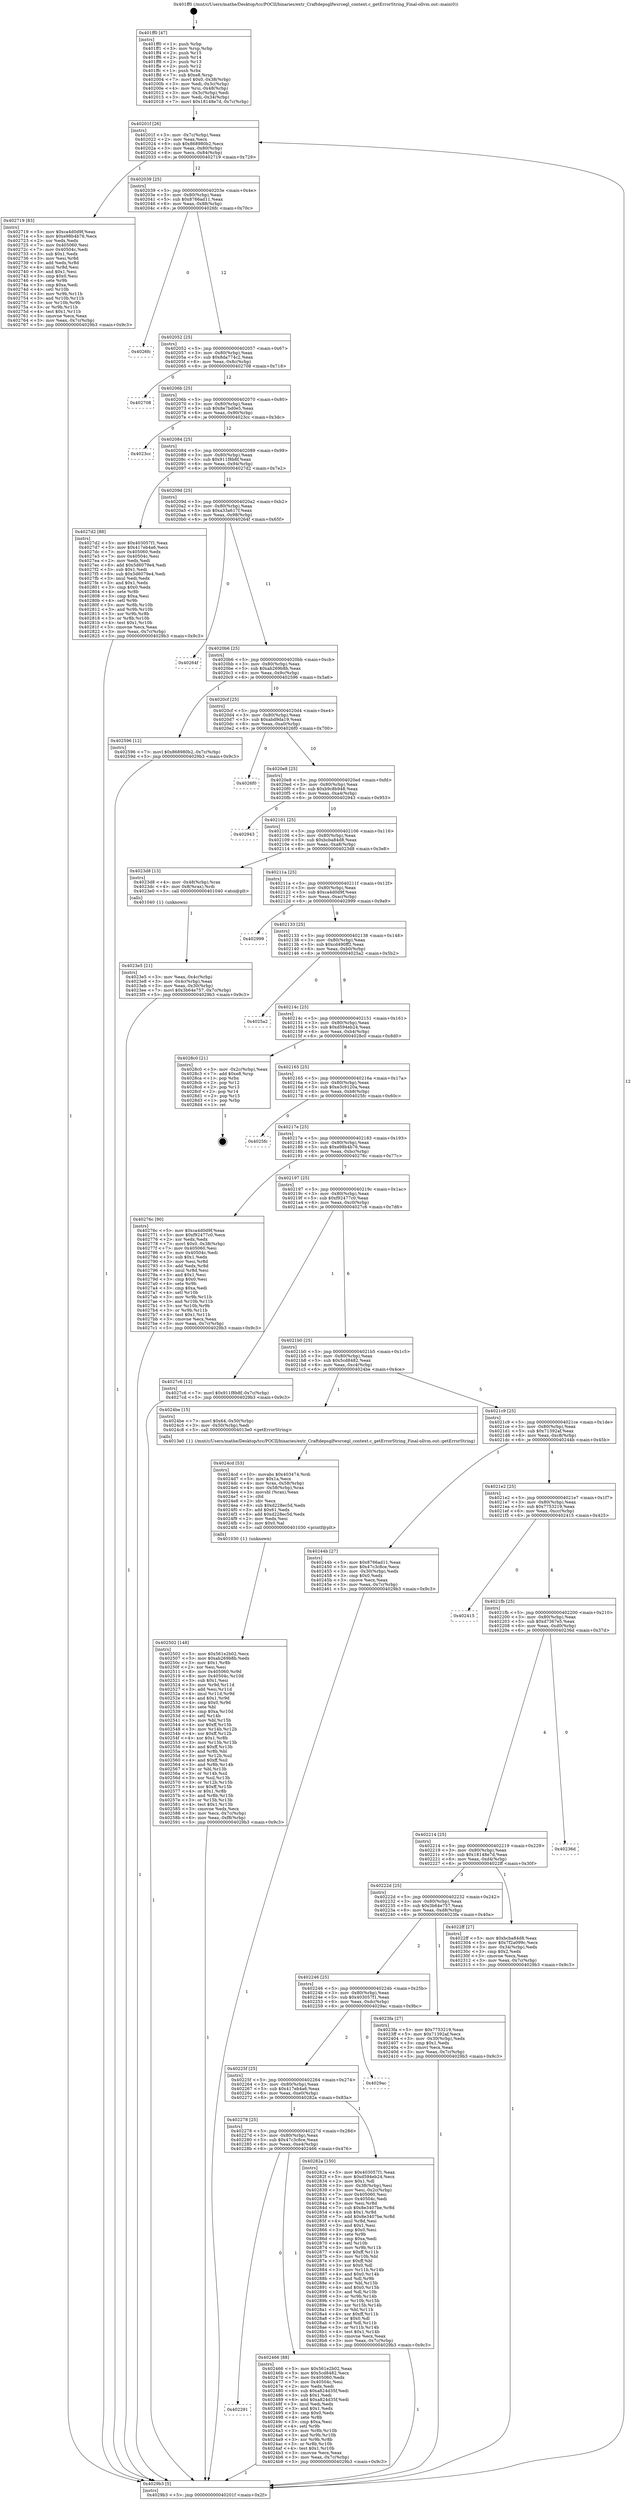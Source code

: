 digraph "0x401ff0" {
  label = "0x401ff0 (/mnt/c/Users/mathe/Desktop/tcc/POCII/binaries/extr_Craftdepsglfwsrcegl_context.c_getErrorString_Final-ollvm.out::main(0))"
  labelloc = "t"
  node[shape=record]

  Entry [label="",width=0.3,height=0.3,shape=circle,fillcolor=black,style=filled]
  "0x40201f" [label="{
     0x40201f [26]\l
     | [instrs]\l
     &nbsp;&nbsp;0x40201f \<+3\>: mov -0x7c(%rbp),%eax\l
     &nbsp;&nbsp;0x402022 \<+2\>: mov %eax,%ecx\l
     &nbsp;&nbsp;0x402024 \<+6\>: sub $0x868980b2,%ecx\l
     &nbsp;&nbsp;0x40202a \<+3\>: mov %eax,-0x80(%rbp)\l
     &nbsp;&nbsp;0x40202d \<+6\>: mov %ecx,-0x84(%rbp)\l
     &nbsp;&nbsp;0x402033 \<+6\>: je 0000000000402719 \<main+0x729\>\l
  }"]
  "0x402719" [label="{
     0x402719 [83]\l
     | [instrs]\l
     &nbsp;&nbsp;0x402719 \<+5\>: mov $0xca4d0d9f,%eax\l
     &nbsp;&nbsp;0x40271e \<+5\>: mov $0xe98b4b76,%ecx\l
     &nbsp;&nbsp;0x402723 \<+2\>: xor %edx,%edx\l
     &nbsp;&nbsp;0x402725 \<+7\>: mov 0x405060,%esi\l
     &nbsp;&nbsp;0x40272c \<+7\>: mov 0x40504c,%edi\l
     &nbsp;&nbsp;0x402733 \<+3\>: sub $0x1,%edx\l
     &nbsp;&nbsp;0x402736 \<+3\>: mov %esi,%r8d\l
     &nbsp;&nbsp;0x402739 \<+3\>: add %edx,%r8d\l
     &nbsp;&nbsp;0x40273c \<+4\>: imul %r8d,%esi\l
     &nbsp;&nbsp;0x402740 \<+3\>: and $0x1,%esi\l
     &nbsp;&nbsp;0x402743 \<+3\>: cmp $0x0,%esi\l
     &nbsp;&nbsp;0x402746 \<+4\>: sete %r9b\l
     &nbsp;&nbsp;0x40274a \<+3\>: cmp $0xa,%edi\l
     &nbsp;&nbsp;0x40274d \<+4\>: setl %r10b\l
     &nbsp;&nbsp;0x402751 \<+3\>: mov %r9b,%r11b\l
     &nbsp;&nbsp;0x402754 \<+3\>: and %r10b,%r11b\l
     &nbsp;&nbsp;0x402757 \<+3\>: xor %r10b,%r9b\l
     &nbsp;&nbsp;0x40275a \<+3\>: or %r9b,%r11b\l
     &nbsp;&nbsp;0x40275d \<+4\>: test $0x1,%r11b\l
     &nbsp;&nbsp;0x402761 \<+3\>: cmovne %ecx,%eax\l
     &nbsp;&nbsp;0x402764 \<+3\>: mov %eax,-0x7c(%rbp)\l
     &nbsp;&nbsp;0x402767 \<+5\>: jmp 00000000004029b3 \<main+0x9c3\>\l
  }"]
  "0x402039" [label="{
     0x402039 [25]\l
     | [instrs]\l
     &nbsp;&nbsp;0x402039 \<+5\>: jmp 000000000040203e \<main+0x4e\>\l
     &nbsp;&nbsp;0x40203e \<+3\>: mov -0x80(%rbp),%eax\l
     &nbsp;&nbsp;0x402041 \<+5\>: sub $0x8766ad11,%eax\l
     &nbsp;&nbsp;0x402046 \<+6\>: mov %eax,-0x88(%rbp)\l
     &nbsp;&nbsp;0x40204c \<+6\>: je 00000000004026fc \<main+0x70c\>\l
  }"]
  Exit [label="",width=0.3,height=0.3,shape=circle,fillcolor=black,style=filled,peripheries=2]
  "0x4026fc" [label="{
     0x4026fc\l
  }", style=dashed]
  "0x402052" [label="{
     0x402052 [25]\l
     | [instrs]\l
     &nbsp;&nbsp;0x402052 \<+5\>: jmp 0000000000402057 \<main+0x67\>\l
     &nbsp;&nbsp;0x402057 \<+3\>: mov -0x80(%rbp),%eax\l
     &nbsp;&nbsp;0x40205a \<+5\>: sub $0x8da774c2,%eax\l
     &nbsp;&nbsp;0x40205f \<+6\>: mov %eax,-0x8c(%rbp)\l
     &nbsp;&nbsp;0x402065 \<+6\>: je 0000000000402708 \<main+0x718\>\l
  }"]
  "0x402502" [label="{
     0x402502 [148]\l
     | [instrs]\l
     &nbsp;&nbsp;0x402502 \<+5\>: mov $0x561e2b02,%ecx\l
     &nbsp;&nbsp;0x402507 \<+5\>: mov $0xab269b8b,%edx\l
     &nbsp;&nbsp;0x40250c \<+3\>: mov $0x1,%r8b\l
     &nbsp;&nbsp;0x40250f \<+2\>: xor %esi,%esi\l
     &nbsp;&nbsp;0x402511 \<+8\>: mov 0x405060,%r9d\l
     &nbsp;&nbsp;0x402519 \<+8\>: mov 0x40504c,%r10d\l
     &nbsp;&nbsp;0x402521 \<+3\>: sub $0x1,%esi\l
     &nbsp;&nbsp;0x402524 \<+3\>: mov %r9d,%r11d\l
     &nbsp;&nbsp;0x402527 \<+3\>: add %esi,%r11d\l
     &nbsp;&nbsp;0x40252a \<+4\>: imul %r11d,%r9d\l
     &nbsp;&nbsp;0x40252e \<+4\>: and $0x1,%r9d\l
     &nbsp;&nbsp;0x402532 \<+4\>: cmp $0x0,%r9d\l
     &nbsp;&nbsp;0x402536 \<+3\>: sete %bl\l
     &nbsp;&nbsp;0x402539 \<+4\>: cmp $0xa,%r10d\l
     &nbsp;&nbsp;0x40253d \<+4\>: setl %r14b\l
     &nbsp;&nbsp;0x402541 \<+3\>: mov %bl,%r15b\l
     &nbsp;&nbsp;0x402544 \<+4\>: xor $0xff,%r15b\l
     &nbsp;&nbsp;0x402548 \<+3\>: mov %r14b,%r12b\l
     &nbsp;&nbsp;0x40254b \<+4\>: xor $0xff,%r12b\l
     &nbsp;&nbsp;0x40254f \<+4\>: xor $0x1,%r8b\l
     &nbsp;&nbsp;0x402553 \<+3\>: mov %r15b,%r13b\l
     &nbsp;&nbsp;0x402556 \<+4\>: and $0xff,%r13b\l
     &nbsp;&nbsp;0x40255a \<+3\>: and %r8b,%bl\l
     &nbsp;&nbsp;0x40255d \<+3\>: mov %r12b,%sil\l
     &nbsp;&nbsp;0x402560 \<+4\>: and $0xff,%sil\l
     &nbsp;&nbsp;0x402564 \<+3\>: and %r8b,%r14b\l
     &nbsp;&nbsp;0x402567 \<+3\>: or %bl,%r13b\l
     &nbsp;&nbsp;0x40256a \<+3\>: or %r14b,%sil\l
     &nbsp;&nbsp;0x40256d \<+3\>: xor %sil,%r13b\l
     &nbsp;&nbsp;0x402570 \<+3\>: or %r12b,%r15b\l
     &nbsp;&nbsp;0x402573 \<+4\>: xor $0xff,%r15b\l
     &nbsp;&nbsp;0x402577 \<+4\>: or $0x1,%r8b\l
     &nbsp;&nbsp;0x40257b \<+3\>: and %r8b,%r15b\l
     &nbsp;&nbsp;0x40257e \<+3\>: or %r15b,%r13b\l
     &nbsp;&nbsp;0x402581 \<+4\>: test $0x1,%r13b\l
     &nbsp;&nbsp;0x402585 \<+3\>: cmovne %edx,%ecx\l
     &nbsp;&nbsp;0x402588 \<+3\>: mov %ecx,-0x7c(%rbp)\l
     &nbsp;&nbsp;0x40258b \<+6\>: mov %eax,-0xf8(%rbp)\l
     &nbsp;&nbsp;0x402591 \<+5\>: jmp 00000000004029b3 \<main+0x9c3\>\l
  }"]
  "0x402708" [label="{
     0x402708\l
  }", style=dashed]
  "0x40206b" [label="{
     0x40206b [25]\l
     | [instrs]\l
     &nbsp;&nbsp;0x40206b \<+5\>: jmp 0000000000402070 \<main+0x80\>\l
     &nbsp;&nbsp;0x402070 \<+3\>: mov -0x80(%rbp),%eax\l
     &nbsp;&nbsp;0x402073 \<+5\>: sub $0x8e7bd0e5,%eax\l
     &nbsp;&nbsp;0x402078 \<+6\>: mov %eax,-0x90(%rbp)\l
     &nbsp;&nbsp;0x40207e \<+6\>: je 00000000004023cc \<main+0x3dc\>\l
  }"]
  "0x4024cd" [label="{
     0x4024cd [53]\l
     | [instrs]\l
     &nbsp;&nbsp;0x4024cd \<+10\>: movabs $0x403474,%rdi\l
     &nbsp;&nbsp;0x4024d7 \<+5\>: mov $0x1a,%ecx\l
     &nbsp;&nbsp;0x4024dc \<+4\>: mov %rax,-0x58(%rbp)\l
     &nbsp;&nbsp;0x4024e0 \<+4\>: mov -0x58(%rbp),%rax\l
     &nbsp;&nbsp;0x4024e4 \<+3\>: movsbl (%rax),%eax\l
     &nbsp;&nbsp;0x4024e7 \<+1\>: cltd\l
     &nbsp;&nbsp;0x4024e8 \<+2\>: idiv %ecx\l
     &nbsp;&nbsp;0x4024ea \<+6\>: sub $0xd228ec5d,%edx\l
     &nbsp;&nbsp;0x4024f0 \<+3\>: add $0x61,%edx\l
     &nbsp;&nbsp;0x4024f3 \<+6\>: add $0xd228ec5d,%edx\l
     &nbsp;&nbsp;0x4024f9 \<+2\>: mov %edx,%esi\l
     &nbsp;&nbsp;0x4024fb \<+2\>: mov $0x0,%al\l
     &nbsp;&nbsp;0x4024fd \<+5\>: call 0000000000401030 \<printf@plt\>\l
     | [calls]\l
     &nbsp;&nbsp;0x401030 \{1\} (unknown)\l
  }"]
  "0x4023cc" [label="{
     0x4023cc\l
  }", style=dashed]
  "0x402084" [label="{
     0x402084 [25]\l
     | [instrs]\l
     &nbsp;&nbsp;0x402084 \<+5\>: jmp 0000000000402089 \<main+0x99\>\l
     &nbsp;&nbsp;0x402089 \<+3\>: mov -0x80(%rbp),%eax\l
     &nbsp;&nbsp;0x40208c \<+5\>: sub $0x911f8b8f,%eax\l
     &nbsp;&nbsp;0x402091 \<+6\>: mov %eax,-0x94(%rbp)\l
     &nbsp;&nbsp;0x402097 \<+6\>: je 00000000004027d2 \<main+0x7e2\>\l
  }"]
  "0x402291" [label="{
     0x402291\l
  }", style=dashed]
  "0x4027d2" [label="{
     0x4027d2 [88]\l
     | [instrs]\l
     &nbsp;&nbsp;0x4027d2 \<+5\>: mov $0x403057f1,%eax\l
     &nbsp;&nbsp;0x4027d7 \<+5\>: mov $0x417eb4a6,%ecx\l
     &nbsp;&nbsp;0x4027dc \<+7\>: mov 0x405060,%edx\l
     &nbsp;&nbsp;0x4027e3 \<+7\>: mov 0x40504c,%esi\l
     &nbsp;&nbsp;0x4027ea \<+2\>: mov %edx,%edi\l
     &nbsp;&nbsp;0x4027ec \<+6\>: add $0x5d6079e4,%edi\l
     &nbsp;&nbsp;0x4027f2 \<+3\>: sub $0x1,%edi\l
     &nbsp;&nbsp;0x4027f5 \<+6\>: sub $0x5d6079e4,%edi\l
     &nbsp;&nbsp;0x4027fb \<+3\>: imul %edi,%edx\l
     &nbsp;&nbsp;0x4027fe \<+3\>: and $0x1,%edx\l
     &nbsp;&nbsp;0x402801 \<+3\>: cmp $0x0,%edx\l
     &nbsp;&nbsp;0x402804 \<+4\>: sete %r8b\l
     &nbsp;&nbsp;0x402808 \<+3\>: cmp $0xa,%esi\l
     &nbsp;&nbsp;0x40280b \<+4\>: setl %r9b\l
     &nbsp;&nbsp;0x40280f \<+3\>: mov %r8b,%r10b\l
     &nbsp;&nbsp;0x402812 \<+3\>: and %r9b,%r10b\l
     &nbsp;&nbsp;0x402815 \<+3\>: xor %r9b,%r8b\l
     &nbsp;&nbsp;0x402818 \<+3\>: or %r8b,%r10b\l
     &nbsp;&nbsp;0x40281b \<+4\>: test $0x1,%r10b\l
     &nbsp;&nbsp;0x40281f \<+3\>: cmovne %ecx,%eax\l
     &nbsp;&nbsp;0x402822 \<+3\>: mov %eax,-0x7c(%rbp)\l
     &nbsp;&nbsp;0x402825 \<+5\>: jmp 00000000004029b3 \<main+0x9c3\>\l
  }"]
  "0x40209d" [label="{
     0x40209d [25]\l
     | [instrs]\l
     &nbsp;&nbsp;0x40209d \<+5\>: jmp 00000000004020a2 \<main+0xb2\>\l
     &nbsp;&nbsp;0x4020a2 \<+3\>: mov -0x80(%rbp),%eax\l
     &nbsp;&nbsp;0x4020a5 \<+5\>: sub $0xa33a617f,%eax\l
     &nbsp;&nbsp;0x4020aa \<+6\>: mov %eax,-0x98(%rbp)\l
     &nbsp;&nbsp;0x4020b0 \<+6\>: je 000000000040264f \<main+0x65f\>\l
  }"]
  "0x402466" [label="{
     0x402466 [88]\l
     | [instrs]\l
     &nbsp;&nbsp;0x402466 \<+5\>: mov $0x561e2b02,%eax\l
     &nbsp;&nbsp;0x40246b \<+5\>: mov $0x5cd8482,%ecx\l
     &nbsp;&nbsp;0x402470 \<+7\>: mov 0x405060,%edx\l
     &nbsp;&nbsp;0x402477 \<+7\>: mov 0x40504c,%esi\l
     &nbsp;&nbsp;0x40247e \<+2\>: mov %edx,%edi\l
     &nbsp;&nbsp;0x402480 \<+6\>: sub $0xa824d35f,%edi\l
     &nbsp;&nbsp;0x402486 \<+3\>: sub $0x1,%edi\l
     &nbsp;&nbsp;0x402489 \<+6\>: add $0xa824d35f,%edi\l
     &nbsp;&nbsp;0x40248f \<+3\>: imul %edi,%edx\l
     &nbsp;&nbsp;0x402492 \<+3\>: and $0x1,%edx\l
     &nbsp;&nbsp;0x402495 \<+3\>: cmp $0x0,%edx\l
     &nbsp;&nbsp;0x402498 \<+4\>: sete %r8b\l
     &nbsp;&nbsp;0x40249c \<+3\>: cmp $0xa,%esi\l
     &nbsp;&nbsp;0x40249f \<+4\>: setl %r9b\l
     &nbsp;&nbsp;0x4024a3 \<+3\>: mov %r8b,%r10b\l
     &nbsp;&nbsp;0x4024a6 \<+3\>: and %r9b,%r10b\l
     &nbsp;&nbsp;0x4024a9 \<+3\>: xor %r9b,%r8b\l
     &nbsp;&nbsp;0x4024ac \<+3\>: or %r8b,%r10b\l
     &nbsp;&nbsp;0x4024af \<+4\>: test $0x1,%r10b\l
     &nbsp;&nbsp;0x4024b3 \<+3\>: cmovne %ecx,%eax\l
     &nbsp;&nbsp;0x4024b6 \<+3\>: mov %eax,-0x7c(%rbp)\l
     &nbsp;&nbsp;0x4024b9 \<+5\>: jmp 00000000004029b3 \<main+0x9c3\>\l
  }"]
  "0x40264f" [label="{
     0x40264f\l
  }", style=dashed]
  "0x4020b6" [label="{
     0x4020b6 [25]\l
     | [instrs]\l
     &nbsp;&nbsp;0x4020b6 \<+5\>: jmp 00000000004020bb \<main+0xcb\>\l
     &nbsp;&nbsp;0x4020bb \<+3\>: mov -0x80(%rbp),%eax\l
     &nbsp;&nbsp;0x4020be \<+5\>: sub $0xab269b8b,%eax\l
     &nbsp;&nbsp;0x4020c3 \<+6\>: mov %eax,-0x9c(%rbp)\l
     &nbsp;&nbsp;0x4020c9 \<+6\>: je 0000000000402596 \<main+0x5a6\>\l
  }"]
  "0x402278" [label="{
     0x402278 [25]\l
     | [instrs]\l
     &nbsp;&nbsp;0x402278 \<+5\>: jmp 000000000040227d \<main+0x28d\>\l
     &nbsp;&nbsp;0x40227d \<+3\>: mov -0x80(%rbp),%eax\l
     &nbsp;&nbsp;0x402280 \<+5\>: sub $0x47c3c8ce,%eax\l
     &nbsp;&nbsp;0x402285 \<+6\>: mov %eax,-0xe4(%rbp)\l
     &nbsp;&nbsp;0x40228b \<+6\>: je 0000000000402466 \<main+0x476\>\l
  }"]
  "0x402596" [label="{
     0x402596 [12]\l
     | [instrs]\l
     &nbsp;&nbsp;0x402596 \<+7\>: movl $0x868980b2,-0x7c(%rbp)\l
     &nbsp;&nbsp;0x40259d \<+5\>: jmp 00000000004029b3 \<main+0x9c3\>\l
  }"]
  "0x4020cf" [label="{
     0x4020cf [25]\l
     | [instrs]\l
     &nbsp;&nbsp;0x4020cf \<+5\>: jmp 00000000004020d4 \<main+0xe4\>\l
     &nbsp;&nbsp;0x4020d4 \<+3\>: mov -0x80(%rbp),%eax\l
     &nbsp;&nbsp;0x4020d7 \<+5\>: sub $0xabd9da19,%eax\l
     &nbsp;&nbsp;0x4020dc \<+6\>: mov %eax,-0xa0(%rbp)\l
     &nbsp;&nbsp;0x4020e2 \<+6\>: je 00000000004026f0 \<main+0x700\>\l
  }"]
  "0x40282a" [label="{
     0x40282a [150]\l
     | [instrs]\l
     &nbsp;&nbsp;0x40282a \<+5\>: mov $0x403057f1,%eax\l
     &nbsp;&nbsp;0x40282f \<+5\>: mov $0xd594eb24,%ecx\l
     &nbsp;&nbsp;0x402834 \<+2\>: mov $0x1,%dl\l
     &nbsp;&nbsp;0x402836 \<+3\>: mov -0x38(%rbp),%esi\l
     &nbsp;&nbsp;0x402839 \<+3\>: mov %esi,-0x2c(%rbp)\l
     &nbsp;&nbsp;0x40283c \<+7\>: mov 0x405060,%esi\l
     &nbsp;&nbsp;0x402843 \<+7\>: mov 0x40504c,%edi\l
     &nbsp;&nbsp;0x40284a \<+3\>: mov %esi,%r8d\l
     &nbsp;&nbsp;0x40284d \<+7\>: sub $0x8e3407be,%r8d\l
     &nbsp;&nbsp;0x402854 \<+4\>: sub $0x1,%r8d\l
     &nbsp;&nbsp;0x402858 \<+7\>: add $0x8e3407be,%r8d\l
     &nbsp;&nbsp;0x40285f \<+4\>: imul %r8d,%esi\l
     &nbsp;&nbsp;0x402863 \<+3\>: and $0x1,%esi\l
     &nbsp;&nbsp;0x402866 \<+3\>: cmp $0x0,%esi\l
     &nbsp;&nbsp;0x402869 \<+4\>: sete %r9b\l
     &nbsp;&nbsp;0x40286d \<+3\>: cmp $0xa,%edi\l
     &nbsp;&nbsp;0x402870 \<+4\>: setl %r10b\l
     &nbsp;&nbsp;0x402874 \<+3\>: mov %r9b,%r11b\l
     &nbsp;&nbsp;0x402877 \<+4\>: xor $0xff,%r11b\l
     &nbsp;&nbsp;0x40287b \<+3\>: mov %r10b,%bl\l
     &nbsp;&nbsp;0x40287e \<+3\>: xor $0xff,%bl\l
     &nbsp;&nbsp;0x402881 \<+3\>: xor $0x0,%dl\l
     &nbsp;&nbsp;0x402884 \<+3\>: mov %r11b,%r14b\l
     &nbsp;&nbsp;0x402887 \<+4\>: and $0x0,%r14b\l
     &nbsp;&nbsp;0x40288b \<+3\>: and %dl,%r9b\l
     &nbsp;&nbsp;0x40288e \<+3\>: mov %bl,%r15b\l
     &nbsp;&nbsp;0x402891 \<+4\>: and $0x0,%r15b\l
     &nbsp;&nbsp;0x402895 \<+3\>: and %dl,%r10b\l
     &nbsp;&nbsp;0x402898 \<+3\>: or %r9b,%r14b\l
     &nbsp;&nbsp;0x40289b \<+3\>: or %r10b,%r15b\l
     &nbsp;&nbsp;0x40289e \<+3\>: xor %r15b,%r14b\l
     &nbsp;&nbsp;0x4028a1 \<+3\>: or %bl,%r11b\l
     &nbsp;&nbsp;0x4028a4 \<+4\>: xor $0xff,%r11b\l
     &nbsp;&nbsp;0x4028a8 \<+3\>: or $0x0,%dl\l
     &nbsp;&nbsp;0x4028ab \<+3\>: and %dl,%r11b\l
     &nbsp;&nbsp;0x4028ae \<+3\>: or %r11b,%r14b\l
     &nbsp;&nbsp;0x4028b1 \<+4\>: test $0x1,%r14b\l
     &nbsp;&nbsp;0x4028b5 \<+3\>: cmovne %ecx,%eax\l
     &nbsp;&nbsp;0x4028b8 \<+3\>: mov %eax,-0x7c(%rbp)\l
     &nbsp;&nbsp;0x4028bb \<+5\>: jmp 00000000004029b3 \<main+0x9c3\>\l
  }"]
  "0x4026f0" [label="{
     0x4026f0\l
  }", style=dashed]
  "0x4020e8" [label="{
     0x4020e8 [25]\l
     | [instrs]\l
     &nbsp;&nbsp;0x4020e8 \<+5\>: jmp 00000000004020ed \<main+0xfd\>\l
     &nbsp;&nbsp;0x4020ed \<+3\>: mov -0x80(%rbp),%eax\l
     &nbsp;&nbsp;0x4020f0 \<+5\>: sub $0xb9c8b948,%eax\l
     &nbsp;&nbsp;0x4020f5 \<+6\>: mov %eax,-0xa4(%rbp)\l
     &nbsp;&nbsp;0x4020fb \<+6\>: je 0000000000402943 \<main+0x953\>\l
  }"]
  "0x40225f" [label="{
     0x40225f [25]\l
     | [instrs]\l
     &nbsp;&nbsp;0x40225f \<+5\>: jmp 0000000000402264 \<main+0x274\>\l
     &nbsp;&nbsp;0x402264 \<+3\>: mov -0x80(%rbp),%eax\l
     &nbsp;&nbsp;0x402267 \<+5\>: sub $0x417eb4a6,%eax\l
     &nbsp;&nbsp;0x40226c \<+6\>: mov %eax,-0xe0(%rbp)\l
     &nbsp;&nbsp;0x402272 \<+6\>: je 000000000040282a \<main+0x83a\>\l
  }"]
  "0x402943" [label="{
     0x402943\l
  }", style=dashed]
  "0x402101" [label="{
     0x402101 [25]\l
     | [instrs]\l
     &nbsp;&nbsp;0x402101 \<+5\>: jmp 0000000000402106 \<main+0x116\>\l
     &nbsp;&nbsp;0x402106 \<+3\>: mov -0x80(%rbp),%eax\l
     &nbsp;&nbsp;0x402109 \<+5\>: sub $0xbcba84d8,%eax\l
     &nbsp;&nbsp;0x40210e \<+6\>: mov %eax,-0xa8(%rbp)\l
     &nbsp;&nbsp;0x402114 \<+6\>: je 00000000004023d8 \<main+0x3e8\>\l
  }"]
  "0x4029ac" [label="{
     0x4029ac\l
  }", style=dashed]
  "0x4023d8" [label="{
     0x4023d8 [13]\l
     | [instrs]\l
     &nbsp;&nbsp;0x4023d8 \<+4\>: mov -0x48(%rbp),%rax\l
     &nbsp;&nbsp;0x4023dc \<+4\>: mov 0x8(%rax),%rdi\l
     &nbsp;&nbsp;0x4023e0 \<+5\>: call 0000000000401040 \<atoi@plt\>\l
     | [calls]\l
     &nbsp;&nbsp;0x401040 \{1\} (unknown)\l
  }"]
  "0x40211a" [label="{
     0x40211a [25]\l
     | [instrs]\l
     &nbsp;&nbsp;0x40211a \<+5\>: jmp 000000000040211f \<main+0x12f\>\l
     &nbsp;&nbsp;0x40211f \<+3\>: mov -0x80(%rbp),%eax\l
     &nbsp;&nbsp;0x402122 \<+5\>: sub $0xca4d0d9f,%eax\l
     &nbsp;&nbsp;0x402127 \<+6\>: mov %eax,-0xac(%rbp)\l
     &nbsp;&nbsp;0x40212d \<+6\>: je 0000000000402999 \<main+0x9a9\>\l
  }"]
  "0x402246" [label="{
     0x402246 [25]\l
     | [instrs]\l
     &nbsp;&nbsp;0x402246 \<+5\>: jmp 000000000040224b \<main+0x25b\>\l
     &nbsp;&nbsp;0x40224b \<+3\>: mov -0x80(%rbp),%eax\l
     &nbsp;&nbsp;0x40224e \<+5\>: sub $0x403057f1,%eax\l
     &nbsp;&nbsp;0x402253 \<+6\>: mov %eax,-0xdc(%rbp)\l
     &nbsp;&nbsp;0x402259 \<+6\>: je 00000000004029ac \<main+0x9bc\>\l
  }"]
  "0x402999" [label="{
     0x402999\l
  }", style=dashed]
  "0x402133" [label="{
     0x402133 [25]\l
     | [instrs]\l
     &nbsp;&nbsp;0x402133 \<+5\>: jmp 0000000000402138 \<main+0x148\>\l
     &nbsp;&nbsp;0x402138 \<+3\>: mov -0x80(%rbp),%eax\l
     &nbsp;&nbsp;0x40213b \<+5\>: sub $0xcd490ff2,%eax\l
     &nbsp;&nbsp;0x402140 \<+6\>: mov %eax,-0xb0(%rbp)\l
     &nbsp;&nbsp;0x402146 \<+6\>: je 00000000004025a2 \<main+0x5b2\>\l
  }"]
  "0x4023fa" [label="{
     0x4023fa [27]\l
     | [instrs]\l
     &nbsp;&nbsp;0x4023fa \<+5\>: mov $0x7753219,%eax\l
     &nbsp;&nbsp;0x4023ff \<+5\>: mov $0x71392af,%ecx\l
     &nbsp;&nbsp;0x402404 \<+3\>: mov -0x30(%rbp),%edx\l
     &nbsp;&nbsp;0x402407 \<+3\>: cmp $0x1,%edx\l
     &nbsp;&nbsp;0x40240a \<+3\>: cmovl %ecx,%eax\l
     &nbsp;&nbsp;0x40240d \<+3\>: mov %eax,-0x7c(%rbp)\l
     &nbsp;&nbsp;0x402410 \<+5\>: jmp 00000000004029b3 \<main+0x9c3\>\l
  }"]
  "0x4025a2" [label="{
     0x4025a2\l
  }", style=dashed]
  "0x40214c" [label="{
     0x40214c [25]\l
     | [instrs]\l
     &nbsp;&nbsp;0x40214c \<+5\>: jmp 0000000000402151 \<main+0x161\>\l
     &nbsp;&nbsp;0x402151 \<+3\>: mov -0x80(%rbp),%eax\l
     &nbsp;&nbsp;0x402154 \<+5\>: sub $0xd594eb24,%eax\l
     &nbsp;&nbsp;0x402159 \<+6\>: mov %eax,-0xb4(%rbp)\l
     &nbsp;&nbsp;0x40215f \<+6\>: je 00000000004028c0 \<main+0x8d0\>\l
  }"]
  "0x4023e5" [label="{
     0x4023e5 [21]\l
     | [instrs]\l
     &nbsp;&nbsp;0x4023e5 \<+3\>: mov %eax,-0x4c(%rbp)\l
     &nbsp;&nbsp;0x4023e8 \<+3\>: mov -0x4c(%rbp),%eax\l
     &nbsp;&nbsp;0x4023eb \<+3\>: mov %eax,-0x30(%rbp)\l
     &nbsp;&nbsp;0x4023ee \<+7\>: movl $0x3b64e757,-0x7c(%rbp)\l
     &nbsp;&nbsp;0x4023f5 \<+5\>: jmp 00000000004029b3 \<main+0x9c3\>\l
  }"]
  "0x4028c0" [label="{
     0x4028c0 [21]\l
     | [instrs]\l
     &nbsp;&nbsp;0x4028c0 \<+3\>: mov -0x2c(%rbp),%eax\l
     &nbsp;&nbsp;0x4028c3 \<+7\>: add $0xe8,%rsp\l
     &nbsp;&nbsp;0x4028ca \<+1\>: pop %rbx\l
     &nbsp;&nbsp;0x4028cb \<+2\>: pop %r12\l
     &nbsp;&nbsp;0x4028cd \<+2\>: pop %r13\l
     &nbsp;&nbsp;0x4028cf \<+2\>: pop %r14\l
     &nbsp;&nbsp;0x4028d1 \<+2\>: pop %r15\l
     &nbsp;&nbsp;0x4028d3 \<+1\>: pop %rbp\l
     &nbsp;&nbsp;0x4028d4 \<+1\>: ret\l
  }"]
  "0x402165" [label="{
     0x402165 [25]\l
     | [instrs]\l
     &nbsp;&nbsp;0x402165 \<+5\>: jmp 000000000040216a \<main+0x17a\>\l
     &nbsp;&nbsp;0x40216a \<+3\>: mov -0x80(%rbp),%eax\l
     &nbsp;&nbsp;0x40216d \<+5\>: sub $0xe3c9120a,%eax\l
     &nbsp;&nbsp;0x402172 \<+6\>: mov %eax,-0xb8(%rbp)\l
     &nbsp;&nbsp;0x402178 \<+6\>: je 00000000004025fc \<main+0x60c\>\l
  }"]
  "0x401ff0" [label="{
     0x401ff0 [47]\l
     | [instrs]\l
     &nbsp;&nbsp;0x401ff0 \<+1\>: push %rbp\l
     &nbsp;&nbsp;0x401ff1 \<+3\>: mov %rsp,%rbp\l
     &nbsp;&nbsp;0x401ff4 \<+2\>: push %r15\l
     &nbsp;&nbsp;0x401ff6 \<+2\>: push %r14\l
     &nbsp;&nbsp;0x401ff8 \<+2\>: push %r13\l
     &nbsp;&nbsp;0x401ffa \<+2\>: push %r12\l
     &nbsp;&nbsp;0x401ffc \<+1\>: push %rbx\l
     &nbsp;&nbsp;0x401ffd \<+7\>: sub $0xe8,%rsp\l
     &nbsp;&nbsp;0x402004 \<+7\>: movl $0x0,-0x38(%rbp)\l
     &nbsp;&nbsp;0x40200b \<+3\>: mov %edi,-0x3c(%rbp)\l
     &nbsp;&nbsp;0x40200e \<+4\>: mov %rsi,-0x48(%rbp)\l
     &nbsp;&nbsp;0x402012 \<+3\>: mov -0x3c(%rbp),%edi\l
     &nbsp;&nbsp;0x402015 \<+3\>: mov %edi,-0x34(%rbp)\l
     &nbsp;&nbsp;0x402018 \<+7\>: movl $0x18148e7d,-0x7c(%rbp)\l
  }"]
  "0x4025fc" [label="{
     0x4025fc\l
  }", style=dashed]
  "0x40217e" [label="{
     0x40217e [25]\l
     | [instrs]\l
     &nbsp;&nbsp;0x40217e \<+5\>: jmp 0000000000402183 \<main+0x193\>\l
     &nbsp;&nbsp;0x402183 \<+3\>: mov -0x80(%rbp),%eax\l
     &nbsp;&nbsp;0x402186 \<+5\>: sub $0xe98b4b76,%eax\l
     &nbsp;&nbsp;0x40218b \<+6\>: mov %eax,-0xbc(%rbp)\l
     &nbsp;&nbsp;0x402191 \<+6\>: je 000000000040276c \<main+0x77c\>\l
  }"]
  "0x4029b3" [label="{
     0x4029b3 [5]\l
     | [instrs]\l
     &nbsp;&nbsp;0x4029b3 \<+5\>: jmp 000000000040201f \<main+0x2f\>\l
  }"]
  "0x40276c" [label="{
     0x40276c [90]\l
     | [instrs]\l
     &nbsp;&nbsp;0x40276c \<+5\>: mov $0xca4d0d9f,%eax\l
     &nbsp;&nbsp;0x402771 \<+5\>: mov $0xf92477c0,%ecx\l
     &nbsp;&nbsp;0x402776 \<+2\>: xor %edx,%edx\l
     &nbsp;&nbsp;0x402778 \<+7\>: movl $0x0,-0x38(%rbp)\l
     &nbsp;&nbsp;0x40277f \<+7\>: mov 0x405060,%esi\l
     &nbsp;&nbsp;0x402786 \<+7\>: mov 0x40504c,%edi\l
     &nbsp;&nbsp;0x40278d \<+3\>: sub $0x1,%edx\l
     &nbsp;&nbsp;0x402790 \<+3\>: mov %esi,%r8d\l
     &nbsp;&nbsp;0x402793 \<+3\>: add %edx,%r8d\l
     &nbsp;&nbsp;0x402796 \<+4\>: imul %r8d,%esi\l
     &nbsp;&nbsp;0x40279a \<+3\>: and $0x1,%esi\l
     &nbsp;&nbsp;0x40279d \<+3\>: cmp $0x0,%esi\l
     &nbsp;&nbsp;0x4027a0 \<+4\>: sete %r9b\l
     &nbsp;&nbsp;0x4027a4 \<+3\>: cmp $0xa,%edi\l
     &nbsp;&nbsp;0x4027a7 \<+4\>: setl %r10b\l
     &nbsp;&nbsp;0x4027ab \<+3\>: mov %r9b,%r11b\l
     &nbsp;&nbsp;0x4027ae \<+3\>: and %r10b,%r11b\l
     &nbsp;&nbsp;0x4027b1 \<+3\>: xor %r10b,%r9b\l
     &nbsp;&nbsp;0x4027b4 \<+3\>: or %r9b,%r11b\l
     &nbsp;&nbsp;0x4027b7 \<+4\>: test $0x1,%r11b\l
     &nbsp;&nbsp;0x4027bb \<+3\>: cmovne %ecx,%eax\l
     &nbsp;&nbsp;0x4027be \<+3\>: mov %eax,-0x7c(%rbp)\l
     &nbsp;&nbsp;0x4027c1 \<+5\>: jmp 00000000004029b3 \<main+0x9c3\>\l
  }"]
  "0x402197" [label="{
     0x402197 [25]\l
     | [instrs]\l
     &nbsp;&nbsp;0x402197 \<+5\>: jmp 000000000040219c \<main+0x1ac\>\l
     &nbsp;&nbsp;0x40219c \<+3\>: mov -0x80(%rbp),%eax\l
     &nbsp;&nbsp;0x40219f \<+5\>: sub $0xf92477c0,%eax\l
     &nbsp;&nbsp;0x4021a4 \<+6\>: mov %eax,-0xc0(%rbp)\l
     &nbsp;&nbsp;0x4021aa \<+6\>: je 00000000004027c6 \<main+0x7d6\>\l
  }"]
  "0x40222d" [label="{
     0x40222d [25]\l
     | [instrs]\l
     &nbsp;&nbsp;0x40222d \<+5\>: jmp 0000000000402232 \<main+0x242\>\l
     &nbsp;&nbsp;0x402232 \<+3\>: mov -0x80(%rbp),%eax\l
     &nbsp;&nbsp;0x402235 \<+5\>: sub $0x3b64e757,%eax\l
     &nbsp;&nbsp;0x40223a \<+6\>: mov %eax,-0xd8(%rbp)\l
     &nbsp;&nbsp;0x402240 \<+6\>: je 00000000004023fa \<main+0x40a\>\l
  }"]
  "0x4027c6" [label="{
     0x4027c6 [12]\l
     | [instrs]\l
     &nbsp;&nbsp;0x4027c6 \<+7\>: movl $0x911f8b8f,-0x7c(%rbp)\l
     &nbsp;&nbsp;0x4027cd \<+5\>: jmp 00000000004029b3 \<main+0x9c3\>\l
  }"]
  "0x4021b0" [label="{
     0x4021b0 [25]\l
     | [instrs]\l
     &nbsp;&nbsp;0x4021b0 \<+5\>: jmp 00000000004021b5 \<main+0x1c5\>\l
     &nbsp;&nbsp;0x4021b5 \<+3\>: mov -0x80(%rbp),%eax\l
     &nbsp;&nbsp;0x4021b8 \<+5\>: sub $0x5cd8482,%eax\l
     &nbsp;&nbsp;0x4021bd \<+6\>: mov %eax,-0xc4(%rbp)\l
     &nbsp;&nbsp;0x4021c3 \<+6\>: je 00000000004024be \<main+0x4ce\>\l
  }"]
  "0x4022ff" [label="{
     0x4022ff [27]\l
     | [instrs]\l
     &nbsp;&nbsp;0x4022ff \<+5\>: mov $0xbcba84d8,%eax\l
     &nbsp;&nbsp;0x402304 \<+5\>: mov $0x7f2a099c,%ecx\l
     &nbsp;&nbsp;0x402309 \<+3\>: mov -0x34(%rbp),%edx\l
     &nbsp;&nbsp;0x40230c \<+3\>: cmp $0x2,%edx\l
     &nbsp;&nbsp;0x40230f \<+3\>: cmovne %ecx,%eax\l
     &nbsp;&nbsp;0x402312 \<+3\>: mov %eax,-0x7c(%rbp)\l
     &nbsp;&nbsp;0x402315 \<+5\>: jmp 00000000004029b3 \<main+0x9c3\>\l
  }"]
  "0x4024be" [label="{
     0x4024be [15]\l
     | [instrs]\l
     &nbsp;&nbsp;0x4024be \<+7\>: movl $0x64,-0x50(%rbp)\l
     &nbsp;&nbsp;0x4024c5 \<+3\>: mov -0x50(%rbp),%edi\l
     &nbsp;&nbsp;0x4024c8 \<+5\>: call 00000000004013e0 \<getErrorString\>\l
     | [calls]\l
     &nbsp;&nbsp;0x4013e0 \{1\} (/mnt/c/Users/mathe/Desktop/tcc/POCII/binaries/extr_Craftdepsglfwsrcegl_context.c_getErrorString_Final-ollvm.out::getErrorString)\l
  }"]
  "0x4021c9" [label="{
     0x4021c9 [25]\l
     | [instrs]\l
     &nbsp;&nbsp;0x4021c9 \<+5\>: jmp 00000000004021ce \<main+0x1de\>\l
     &nbsp;&nbsp;0x4021ce \<+3\>: mov -0x80(%rbp),%eax\l
     &nbsp;&nbsp;0x4021d1 \<+5\>: sub $0x71392af,%eax\l
     &nbsp;&nbsp;0x4021d6 \<+6\>: mov %eax,-0xc8(%rbp)\l
     &nbsp;&nbsp;0x4021dc \<+6\>: je 000000000040244b \<main+0x45b\>\l
  }"]
  "0x402214" [label="{
     0x402214 [25]\l
     | [instrs]\l
     &nbsp;&nbsp;0x402214 \<+5\>: jmp 0000000000402219 \<main+0x229\>\l
     &nbsp;&nbsp;0x402219 \<+3\>: mov -0x80(%rbp),%eax\l
     &nbsp;&nbsp;0x40221c \<+5\>: sub $0x18148e7d,%eax\l
     &nbsp;&nbsp;0x402221 \<+6\>: mov %eax,-0xd4(%rbp)\l
     &nbsp;&nbsp;0x402227 \<+6\>: je 00000000004022ff \<main+0x30f\>\l
  }"]
  "0x40244b" [label="{
     0x40244b [27]\l
     | [instrs]\l
     &nbsp;&nbsp;0x40244b \<+5\>: mov $0x8766ad11,%eax\l
     &nbsp;&nbsp;0x402450 \<+5\>: mov $0x47c3c8ce,%ecx\l
     &nbsp;&nbsp;0x402455 \<+3\>: mov -0x30(%rbp),%edx\l
     &nbsp;&nbsp;0x402458 \<+3\>: cmp $0x0,%edx\l
     &nbsp;&nbsp;0x40245b \<+3\>: cmove %ecx,%eax\l
     &nbsp;&nbsp;0x40245e \<+3\>: mov %eax,-0x7c(%rbp)\l
     &nbsp;&nbsp;0x402461 \<+5\>: jmp 00000000004029b3 \<main+0x9c3\>\l
  }"]
  "0x4021e2" [label="{
     0x4021e2 [25]\l
     | [instrs]\l
     &nbsp;&nbsp;0x4021e2 \<+5\>: jmp 00000000004021e7 \<main+0x1f7\>\l
     &nbsp;&nbsp;0x4021e7 \<+3\>: mov -0x80(%rbp),%eax\l
     &nbsp;&nbsp;0x4021ea \<+5\>: sub $0x7753219,%eax\l
     &nbsp;&nbsp;0x4021ef \<+6\>: mov %eax,-0xcc(%rbp)\l
     &nbsp;&nbsp;0x4021f5 \<+6\>: je 0000000000402415 \<main+0x425\>\l
  }"]
  "0x40236d" [label="{
     0x40236d\l
  }", style=dashed]
  "0x402415" [label="{
     0x402415\l
  }", style=dashed]
  "0x4021fb" [label="{
     0x4021fb [25]\l
     | [instrs]\l
     &nbsp;&nbsp;0x4021fb \<+5\>: jmp 0000000000402200 \<main+0x210\>\l
     &nbsp;&nbsp;0x402200 \<+3\>: mov -0x80(%rbp),%eax\l
     &nbsp;&nbsp;0x402203 \<+5\>: sub $0xd7367e5,%eax\l
     &nbsp;&nbsp;0x402208 \<+6\>: mov %eax,-0xd0(%rbp)\l
     &nbsp;&nbsp;0x40220e \<+6\>: je 000000000040236d \<main+0x37d\>\l
  }"]
  Entry -> "0x401ff0" [label=" 1"]
  "0x40201f" -> "0x402719" [label=" 1"]
  "0x40201f" -> "0x402039" [label=" 12"]
  "0x4028c0" -> Exit [label=" 1"]
  "0x402039" -> "0x4026fc" [label=" 0"]
  "0x402039" -> "0x402052" [label=" 12"]
  "0x40282a" -> "0x4029b3" [label=" 1"]
  "0x402052" -> "0x402708" [label=" 0"]
  "0x402052" -> "0x40206b" [label=" 12"]
  "0x4027d2" -> "0x4029b3" [label=" 1"]
  "0x40206b" -> "0x4023cc" [label=" 0"]
  "0x40206b" -> "0x402084" [label=" 12"]
  "0x4027c6" -> "0x4029b3" [label=" 1"]
  "0x402084" -> "0x4027d2" [label=" 1"]
  "0x402084" -> "0x40209d" [label=" 11"]
  "0x40276c" -> "0x4029b3" [label=" 1"]
  "0x40209d" -> "0x40264f" [label=" 0"]
  "0x40209d" -> "0x4020b6" [label=" 11"]
  "0x402719" -> "0x4029b3" [label=" 1"]
  "0x4020b6" -> "0x402596" [label=" 1"]
  "0x4020b6" -> "0x4020cf" [label=" 10"]
  "0x402502" -> "0x4029b3" [label=" 1"]
  "0x4020cf" -> "0x4026f0" [label=" 0"]
  "0x4020cf" -> "0x4020e8" [label=" 10"]
  "0x4024cd" -> "0x402502" [label=" 1"]
  "0x4020e8" -> "0x402943" [label=" 0"]
  "0x4020e8" -> "0x402101" [label=" 10"]
  "0x402466" -> "0x4029b3" [label=" 1"]
  "0x402101" -> "0x4023d8" [label=" 1"]
  "0x402101" -> "0x40211a" [label=" 9"]
  "0x402278" -> "0x402291" [label=" 0"]
  "0x40211a" -> "0x402999" [label=" 0"]
  "0x40211a" -> "0x402133" [label=" 9"]
  "0x402596" -> "0x4029b3" [label=" 1"]
  "0x402133" -> "0x4025a2" [label=" 0"]
  "0x402133" -> "0x40214c" [label=" 9"]
  "0x40225f" -> "0x402278" [label=" 1"]
  "0x40214c" -> "0x4028c0" [label=" 1"]
  "0x40214c" -> "0x402165" [label=" 8"]
  "0x4024be" -> "0x4024cd" [label=" 1"]
  "0x402165" -> "0x4025fc" [label=" 0"]
  "0x402165" -> "0x40217e" [label=" 8"]
  "0x402246" -> "0x40225f" [label=" 2"]
  "0x40217e" -> "0x40276c" [label=" 1"]
  "0x40217e" -> "0x402197" [label=" 7"]
  "0x402246" -> "0x4029ac" [label=" 0"]
  "0x402197" -> "0x4027c6" [label=" 1"]
  "0x402197" -> "0x4021b0" [label=" 6"]
  "0x402278" -> "0x402466" [label=" 1"]
  "0x4021b0" -> "0x4024be" [label=" 1"]
  "0x4021b0" -> "0x4021c9" [label=" 5"]
  "0x40244b" -> "0x4029b3" [label=" 1"]
  "0x4021c9" -> "0x40244b" [label=" 1"]
  "0x4021c9" -> "0x4021e2" [label=" 4"]
  "0x40222d" -> "0x402246" [label=" 2"]
  "0x4021e2" -> "0x402415" [label=" 0"]
  "0x4021e2" -> "0x4021fb" [label=" 4"]
  "0x40222d" -> "0x4023fa" [label=" 1"]
  "0x4021fb" -> "0x40236d" [label=" 0"]
  "0x4021fb" -> "0x402214" [label=" 4"]
  "0x4023fa" -> "0x4029b3" [label=" 1"]
  "0x402214" -> "0x4022ff" [label=" 1"]
  "0x402214" -> "0x40222d" [label=" 3"]
  "0x4022ff" -> "0x4029b3" [label=" 1"]
  "0x401ff0" -> "0x40201f" [label=" 1"]
  "0x4029b3" -> "0x40201f" [label=" 12"]
  "0x4023d8" -> "0x4023e5" [label=" 1"]
  "0x4023e5" -> "0x4029b3" [label=" 1"]
  "0x40225f" -> "0x40282a" [label=" 1"]
}
